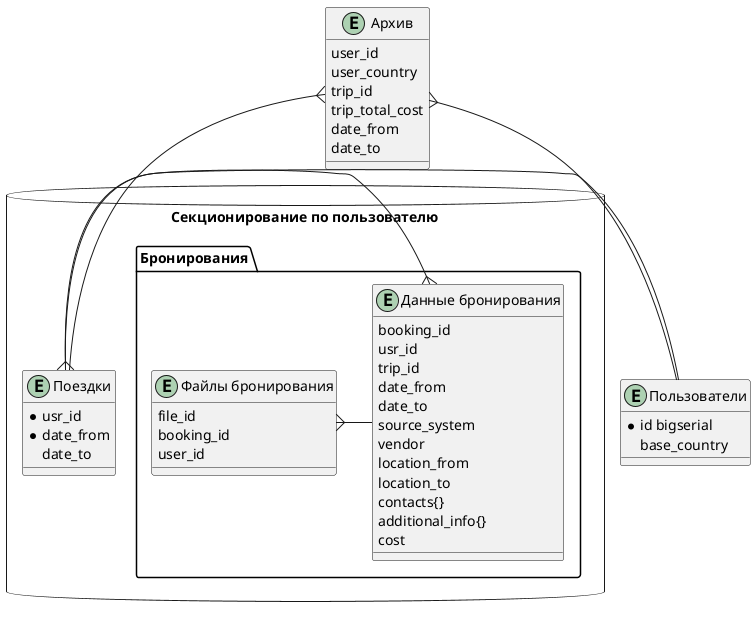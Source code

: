 @startuml entities

entity users as "Пользователи"  {
    * id bigserial
    base_country
}

database "Секционирование по пользователю" {
entity trips as "Поездки"{
    * usr_id
    * date_from
    date_to
}
package bookings as "Бронирования" {

    entity bookings_meta as "Данные бронирования"{
        booking_id
        usr_id
        trip_id
        date_from
        date_to
        source_system
        vendor
        location_from
        location_to
        contacts{}
        additional_info{}
        cost
    }

    entity bookings_files as "Файлы бронирования" {
        file_id
        booking_id
        user_id
    }
}
}
    entity archive as "Архив"{
        user_id
        user_country
        trip_id
        trip_total_cost
        date_from
        date_to
    }


bookings_files }- bookings_meta
bookings_meta }- trips

trips }- users

archive }-- users
archive }-- trips

@enduml